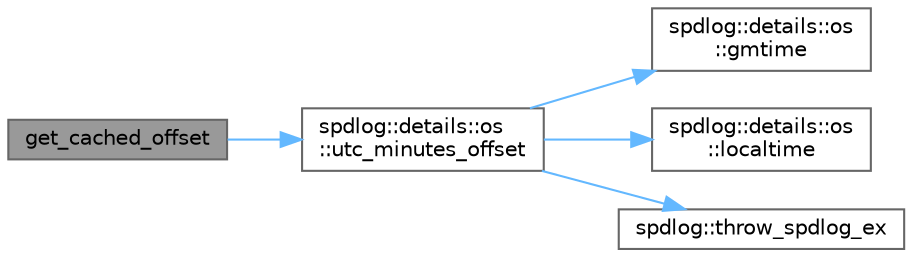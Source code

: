 digraph "get_cached_offset"
{
 // LATEX_PDF_SIZE
  bgcolor="transparent";
  edge [fontname=Helvetica,fontsize=10,labelfontname=Helvetica,labelfontsize=10];
  node [fontname=Helvetica,fontsize=10,shape=box,height=0.2,width=0.4];
  rankdir="LR";
  Node1 [id="Node000001",label="get_cached_offset",height=0.2,width=0.4,color="gray40", fillcolor="grey60", style="filled", fontcolor="black",tooltip=" "];
  Node1 -> Node2 [id="edge1_Node000001_Node000002",color="steelblue1",style="solid",tooltip=" "];
  Node2 [id="Node000002",label="spdlog::details::os\l::utc_minutes_offset",height=0.2,width=0.4,color="grey40", fillcolor="white", style="filled",URL="$namespacespdlog_1_1details_1_1os.html#ad50492bf962b3cef5d84773497b498de",tooltip=" "];
  Node2 -> Node3 [id="edge2_Node000002_Node000003",color="steelblue1",style="solid",tooltip=" "];
  Node3 [id="Node000003",label="spdlog::details::os\l::gmtime",height=0.2,width=0.4,color="grey40", fillcolor="white", style="filled",URL="$namespacespdlog_1_1details_1_1os.html#a951faa064ca737ce74438d98d673692d",tooltip=" "];
  Node2 -> Node4 [id="edge3_Node000002_Node000004",color="steelblue1",style="solid",tooltip=" "];
  Node4 [id="Node000004",label="spdlog::details::os\l::localtime",height=0.2,width=0.4,color="grey40", fillcolor="white", style="filled",URL="$namespacespdlog_1_1details_1_1os.html#a8b375493daaa7a8d4e8ea6ffb7aa9e7b",tooltip=" "];
  Node2 -> Node5 [id="edge4_Node000002_Node000005",color="steelblue1",style="solid",tooltip=" "];
  Node5 [id="Node000005",label="spdlog::throw_spdlog_ex",height=0.2,width=0.4,color="grey40", fillcolor="white", style="filled",URL="$namespacespdlog.html#a601563456cc60312e9c8cc18ba168be4",tooltip=" "];
}
